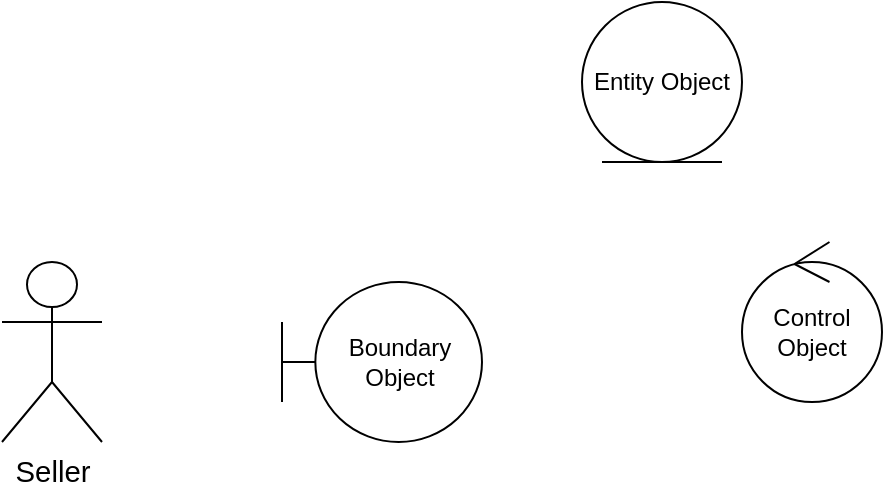 <mxfile>
    <diagram id="d7DA9e-ZoQoR7S19mL9e" name="Page-1">
        <mxGraphModel dx="856" dy="585" grid="1" gridSize="10" guides="1" tooltips="1" connect="1" arrows="1" fold="1" page="1" pageScale="1" pageWidth="850" pageHeight="1100" math="0" shadow="0">
            <root>
                <mxCell id="0"/>
                <mxCell id="1" parent="0"/>
                <mxCell id="2" value="&lt;span id=&quot;docs-internal-guid-612e1756-7fff-0070-7835-d096483c2eb9&quot;&gt;&lt;span style=&quot;font-size: 11pt; font-family: Arial; background-color: transparent; font-variant-numeric: normal; font-variant-east-asian: normal; vertical-align: baseline;&quot;&gt;Seller&lt;/span&gt;&lt;/span&gt;" style="shape=umlActor;verticalLabelPosition=bottom;verticalAlign=top;html=1;outlineConnect=0;" parent="1" vertex="1">
                    <mxGeometry x="50" y="230" width="50" height="90" as="geometry"/>
                </mxCell>
                <mxCell id="3" value="Boundary Object" style="shape=umlBoundary;whiteSpace=wrap;html=1;" parent="1" vertex="1">
                    <mxGeometry x="190" y="240" width="100" height="80" as="geometry"/>
                </mxCell>
                <mxCell id="4" value="Control Object" style="ellipse;shape=umlControl;whiteSpace=wrap;html=1;" vertex="1" parent="1">
                    <mxGeometry x="420" y="220" width="70" height="80" as="geometry"/>
                </mxCell>
                <mxCell id="5" value="Entity Object" style="ellipse;shape=umlEntity;whiteSpace=wrap;html=1;" vertex="1" parent="1">
                    <mxGeometry x="340" y="100" width="80" height="80" as="geometry"/>
                </mxCell>
            </root>
        </mxGraphModel>
    </diagram>
</mxfile>